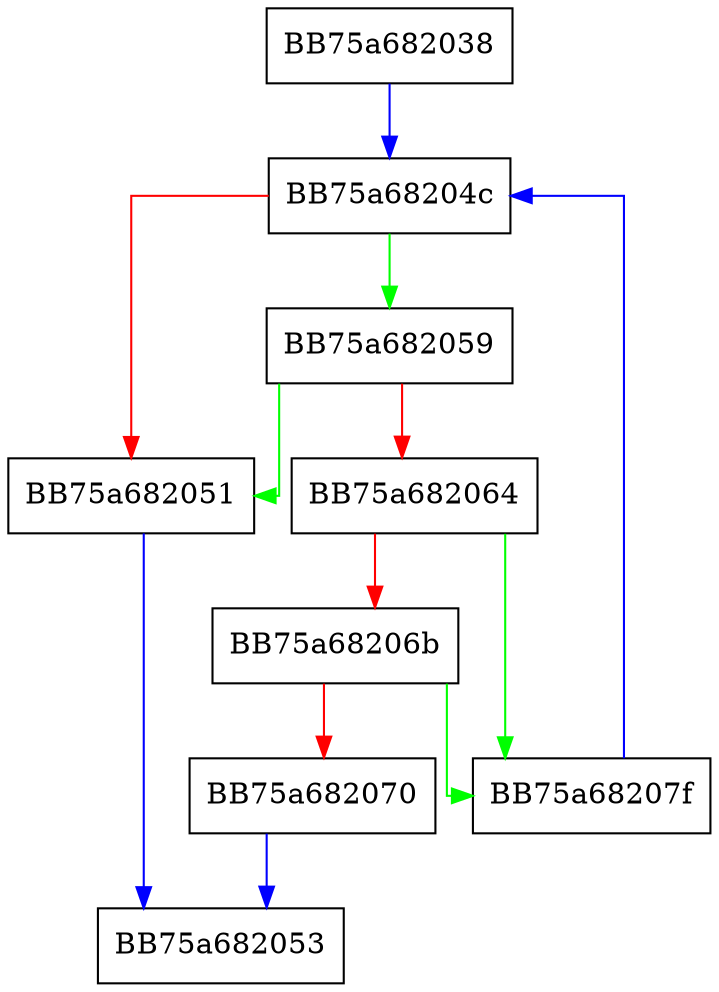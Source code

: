 digraph luaF_getlocalname {
  node [shape="box"];
  graph [splines=ortho];
  BB75a682038 -> BB75a68204c [color="blue"];
  BB75a68204c -> BB75a682059 [color="green"];
  BB75a68204c -> BB75a682051 [color="red"];
  BB75a682051 -> BB75a682053 [color="blue"];
  BB75a682059 -> BB75a682051 [color="green"];
  BB75a682059 -> BB75a682064 [color="red"];
  BB75a682064 -> BB75a68207f [color="green"];
  BB75a682064 -> BB75a68206b [color="red"];
  BB75a68206b -> BB75a68207f [color="green"];
  BB75a68206b -> BB75a682070 [color="red"];
  BB75a682070 -> BB75a682053 [color="blue"];
  BB75a68207f -> BB75a68204c [color="blue"];
}